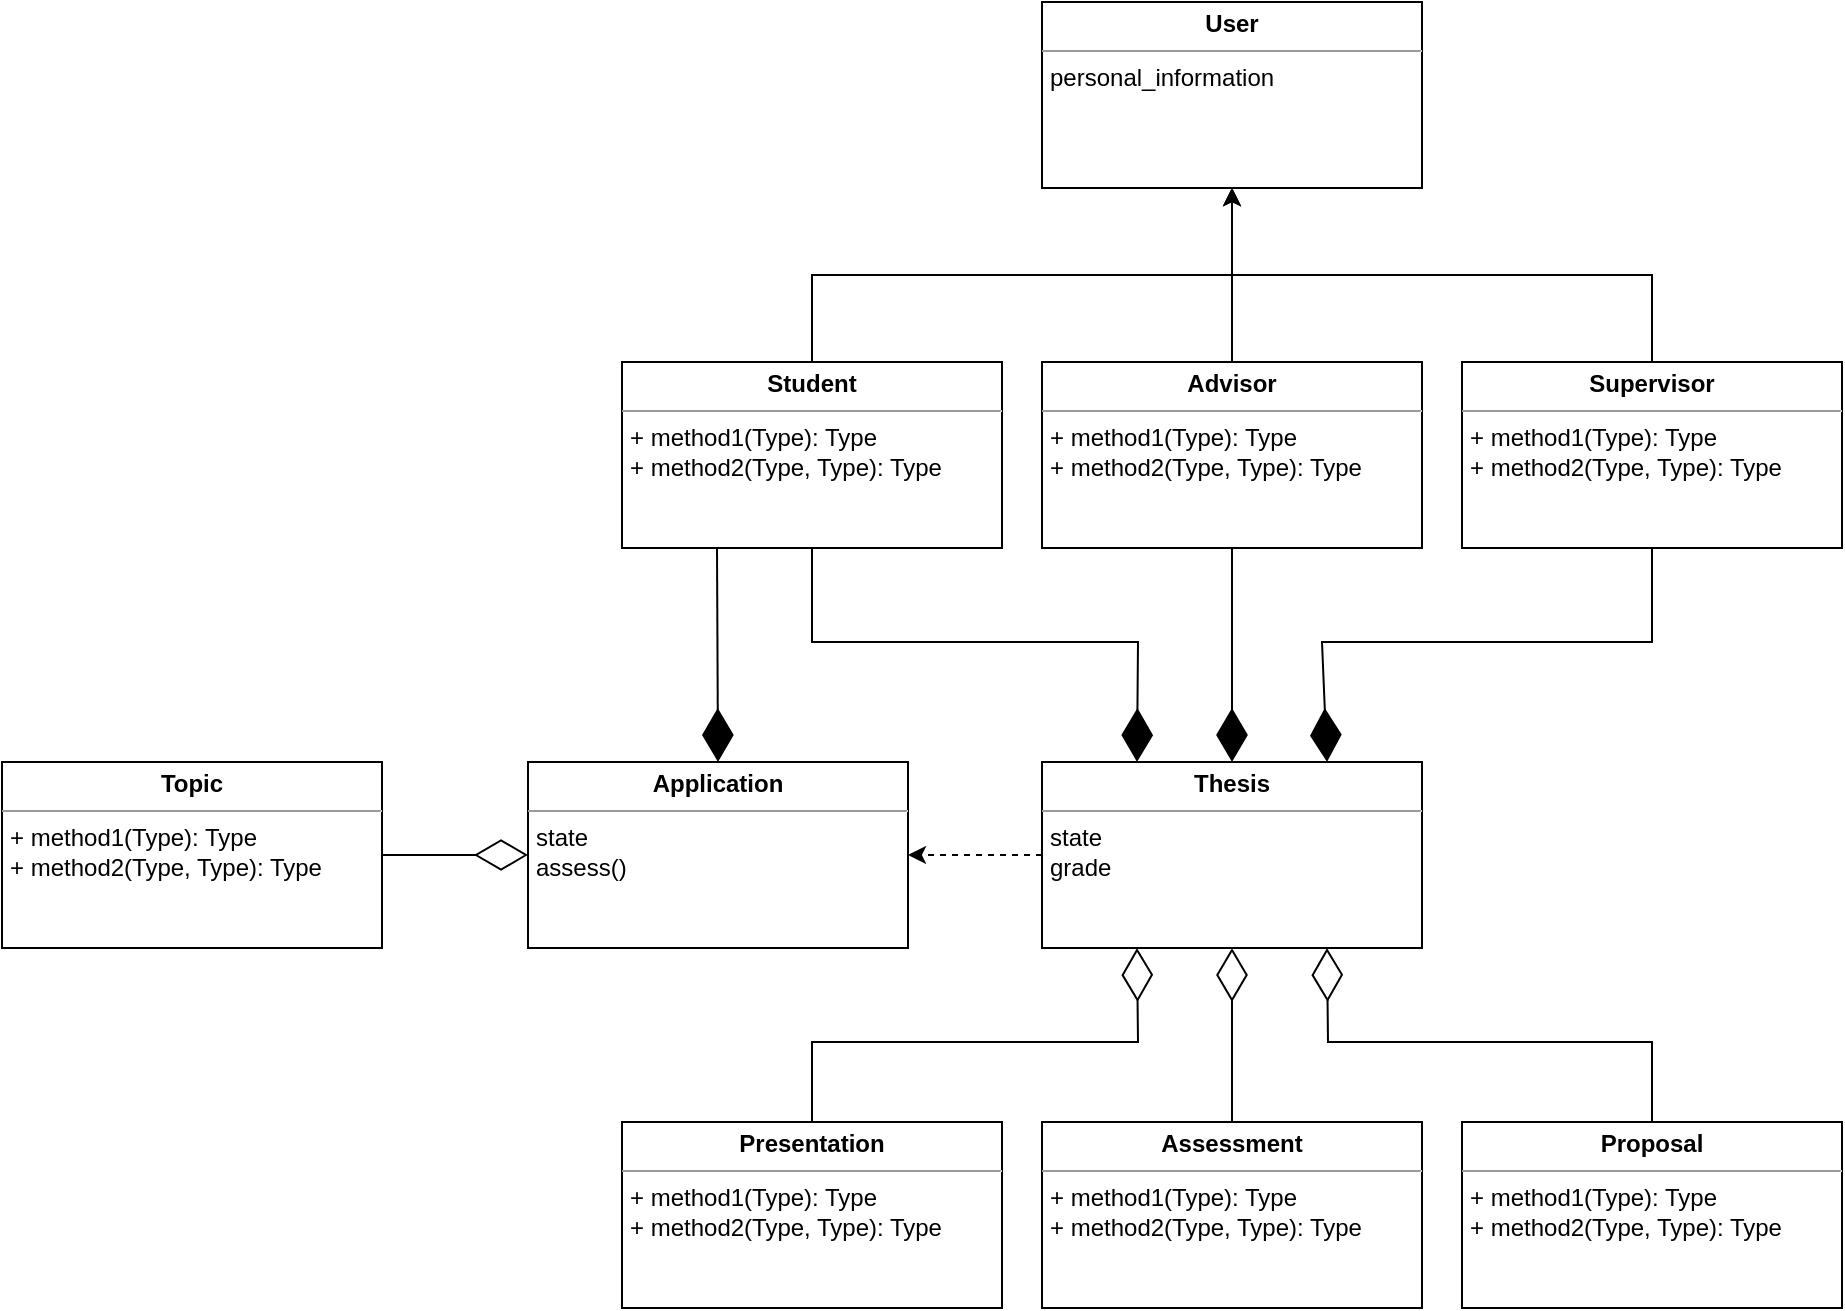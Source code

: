 <mxfile version="24.7.14">
  <diagram name="Page-1" id="c4acf3e9-155e-7222-9cf6-157b1a14988f">
    <mxGraphModel dx="1698" dy="1955" grid="1" gridSize="10" guides="1" tooltips="1" connect="1" arrows="1" fold="1" page="1" pageScale="1" pageWidth="850" pageHeight="1100" background="none" math="0" shadow="0">
      <root>
        <mxCell id="0" />
        <mxCell id="1" parent="0" />
        <mxCell id="QdO0fPRtk3mEZKDKFILt-8" style="edgeStyle=orthogonalEdgeStyle;rounded=0;orthogonalLoop=1;jettySize=auto;html=1;exitX=0.5;exitY=0;exitDx=0;exitDy=0;entryX=0.5;entryY=1;entryDx=0;entryDy=0;" edge="1" parent="1" source="5d2195bd80daf111-18" target="QdO0fPRtk3mEZKDKFILt-7">
          <mxGeometry relative="1" as="geometry" />
        </mxCell>
        <mxCell id="5d2195bd80daf111-18" value="&lt;p style=&quot;margin:0px;margin-top:4px;text-align:center;&quot;&gt;&lt;b&gt;Student&lt;/b&gt;&lt;/p&gt;&lt;hr size=&quot;1&quot;&gt;&lt;p style=&quot;margin:0px;margin-left:4px;&quot;&gt;+ method1(Type): Type&lt;br&gt;+ method2(Type, Type): Type&lt;/p&gt;" style="verticalAlign=top;align=left;overflow=fill;fontSize=12;fontFamily=Helvetica;html=1;rounded=0;shadow=0;comic=0;labelBackgroundColor=none;strokeWidth=1" parent="1" vertex="1">
          <mxGeometry x="360" y="100" width="190" height="93" as="geometry" />
        </mxCell>
        <mxCell id="QdO0fPRtk3mEZKDKFILt-9" style="edgeStyle=orthogonalEdgeStyle;rounded=0;orthogonalLoop=1;jettySize=auto;html=1;exitX=0.5;exitY=0;exitDx=0;exitDy=0;" edge="1" parent="1" source="QdO0fPRtk3mEZKDKFILt-1">
          <mxGeometry relative="1" as="geometry">
            <mxPoint x="665" y="13" as="targetPoint" />
          </mxGeometry>
        </mxCell>
        <mxCell id="QdO0fPRtk3mEZKDKFILt-1" value="&lt;p style=&quot;margin:0px;margin-top:4px;text-align:center;&quot;&gt;&lt;b&gt;Advisor&lt;/b&gt;&lt;/p&gt;&lt;hr size=&quot;1&quot;&gt;&lt;p style=&quot;margin:0px;margin-left:4px;&quot;&gt;+ method1(Type): Type&lt;br&gt;+ method2(Type, Type): Type&lt;/p&gt;" style="verticalAlign=top;align=left;overflow=fill;fontSize=12;fontFamily=Helvetica;html=1;rounded=0;shadow=0;comic=0;labelBackgroundColor=none;strokeWidth=1" vertex="1" parent="1">
          <mxGeometry x="570" y="100" width="190" height="93" as="geometry" />
        </mxCell>
        <mxCell id="QdO0fPRtk3mEZKDKFILt-10" style="edgeStyle=orthogonalEdgeStyle;rounded=0;orthogonalLoop=1;jettySize=auto;html=1;exitX=0.5;exitY=0;exitDx=0;exitDy=0;entryX=0.5;entryY=1;entryDx=0;entryDy=0;" edge="1" parent="1" source="QdO0fPRtk3mEZKDKFILt-2" target="QdO0fPRtk3mEZKDKFILt-7">
          <mxGeometry relative="1" as="geometry" />
        </mxCell>
        <mxCell id="QdO0fPRtk3mEZKDKFILt-2" value="&lt;p style=&quot;margin:0px;margin-top:4px;text-align:center;&quot;&gt;&lt;b&gt;Supervisor&lt;/b&gt;&lt;/p&gt;&lt;hr size=&quot;1&quot;&gt;&lt;p style=&quot;margin:0px;margin-left:4px;&quot;&gt;+ method1(Type): Type&lt;br&gt;+ method2(Type, Type): Type&lt;/p&gt;" style="verticalAlign=top;align=left;overflow=fill;fontSize=12;fontFamily=Helvetica;html=1;rounded=0;shadow=0;comic=0;labelBackgroundColor=none;strokeWidth=1" vertex="1" parent="1">
          <mxGeometry x="780" y="100" width="190" height="93" as="geometry" />
        </mxCell>
        <mxCell id="QdO0fPRtk3mEZKDKFILt-3" value="&lt;p style=&quot;margin:0px;margin-top:4px;text-align:center;&quot;&gt;&lt;b&gt;Topic&lt;/b&gt;&lt;/p&gt;&lt;hr size=&quot;1&quot;&gt;&lt;p style=&quot;margin:0px;margin-left:4px;&quot;&gt;+ method1(Type): Type&lt;br&gt;+ method2(Type, Type): Type&lt;/p&gt;" style="verticalAlign=top;align=left;overflow=fill;fontSize=12;fontFamily=Helvetica;html=1;rounded=0;shadow=0;comic=0;labelBackgroundColor=none;strokeWidth=1" vertex="1" parent="1">
          <mxGeometry x="50" y="300" width="190" height="93" as="geometry" />
        </mxCell>
        <mxCell id="QdO0fPRtk3mEZKDKFILt-25" style="edgeStyle=orthogonalEdgeStyle;rounded=0;orthogonalLoop=1;jettySize=auto;html=1;exitX=0;exitY=0.5;exitDx=0;exitDy=0;entryX=1;entryY=0.5;entryDx=0;entryDy=0;dashed=1;" edge="1" parent="1" source="QdO0fPRtk3mEZKDKFILt-5" target="QdO0fPRtk3mEZKDKFILt-4">
          <mxGeometry relative="1" as="geometry" />
        </mxCell>
        <mxCell id="QdO0fPRtk3mEZKDKFILt-4" value="&lt;p style=&quot;margin:0px;margin-top:4px;text-align:center;&quot;&gt;&lt;b&gt;Application&lt;/b&gt;&lt;/p&gt;&lt;hr size=&quot;1&quot;&gt;&lt;p style=&quot;margin:0px;margin-left:4px;&quot;&gt;state&lt;br&gt;assess()&lt;/p&gt;" style="verticalAlign=top;align=left;overflow=fill;fontSize=12;fontFamily=Helvetica;html=1;rounded=0;shadow=0;comic=0;labelBackgroundColor=none;strokeWidth=1" vertex="1" parent="1">
          <mxGeometry x="313" y="300" width="190" height="93" as="geometry" />
        </mxCell>
        <mxCell id="QdO0fPRtk3mEZKDKFILt-5" value="&lt;p style=&quot;margin:0px;margin-top:4px;text-align:center;&quot;&gt;&lt;b&gt;Thesis&lt;/b&gt;&lt;/p&gt;&lt;hr size=&quot;1&quot;&gt;&lt;p style=&quot;margin:0px;margin-left:4px;&quot;&gt;state&lt;/p&gt;&lt;p style=&quot;margin:0px;margin-left:4px;&quot;&gt;grade&lt;/p&gt;&lt;p style=&quot;margin:0px;margin-left:4px;&quot;&gt;&lt;br&gt;&lt;/p&gt;" style="verticalAlign=top;align=left;overflow=fill;fontSize=12;fontFamily=Helvetica;html=1;rounded=0;shadow=0;comic=0;labelBackgroundColor=none;strokeWidth=1" vertex="1" parent="1">
          <mxGeometry x="570" y="300" width="190" height="93" as="geometry" />
        </mxCell>
        <mxCell id="QdO0fPRtk3mEZKDKFILt-6" value="&lt;p style=&quot;margin:0px;margin-top:4px;text-align:center;&quot;&gt;&lt;b&gt;Presentation&lt;/b&gt;&lt;/p&gt;&lt;hr size=&quot;1&quot;&gt;&lt;p style=&quot;margin:0px;margin-left:4px;&quot;&gt;+ method1(Type): Type&lt;br&gt;+ method2(Type, Type): Type&lt;/p&gt;" style="verticalAlign=top;align=left;overflow=fill;fontSize=12;fontFamily=Helvetica;html=1;rounded=0;shadow=0;comic=0;labelBackgroundColor=none;strokeWidth=1" vertex="1" parent="1">
          <mxGeometry x="360" y="480" width="190" height="93" as="geometry" />
        </mxCell>
        <mxCell id="QdO0fPRtk3mEZKDKFILt-7" value="&lt;p style=&quot;margin:0px;margin-top:4px;text-align:center;&quot;&gt;&lt;b&gt;User&lt;/b&gt;&lt;/p&gt;&lt;hr size=&quot;1&quot;&gt;&lt;p style=&quot;margin:0px;margin-left:4px;&quot;&gt;personal_information&lt;/p&gt;" style="verticalAlign=top;align=left;overflow=fill;fontSize=12;fontFamily=Helvetica;html=1;rounded=0;shadow=0;comic=0;labelBackgroundColor=none;strokeWidth=1" vertex="1" parent="1">
          <mxGeometry x="570" y="-80" width="190" height="93" as="geometry" />
        </mxCell>
        <mxCell id="QdO0fPRtk3mEZKDKFILt-13" value="&lt;p style=&quot;margin:0px;margin-top:4px;text-align:center;&quot;&gt;&lt;b&gt;Assessment&lt;/b&gt;&lt;/p&gt;&lt;hr size=&quot;1&quot;&gt;&lt;p style=&quot;margin:0px;margin-left:4px;&quot;&gt;+ method1(Type): Type&lt;br&gt;+ method2(Type, Type): Type&lt;/p&gt;" style="verticalAlign=top;align=left;overflow=fill;fontSize=12;fontFamily=Helvetica;html=1;rounded=0;shadow=0;comic=0;labelBackgroundColor=none;strokeWidth=1" vertex="1" parent="1">
          <mxGeometry x="570" y="480" width="190" height="93" as="geometry" />
        </mxCell>
        <mxCell id="QdO0fPRtk3mEZKDKFILt-14" value="&lt;p style=&quot;margin:0px;margin-top:4px;text-align:center;&quot;&gt;&lt;b&gt;Proposal&lt;/b&gt;&lt;/p&gt;&lt;hr size=&quot;1&quot;&gt;&lt;p style=&quot;margin:0px;margin-left:4px;&quot;&gt;+ method1(Type): Type&lt;br&gt;+ method2(Type, Type): Type&lt;/p&gt;" style="verticalAlign=top;align=left;overflow=fill;fontSize=12;fontFamily=Helvetica;html=1;rounded=0;shadow=0;comic=0;labelBackgroundColor=none;strokeWidth=1" vertex="1" parent="1">
          <mxGeometry x="780" y="480" width="190" height="93" as="geometry" />
        </mxCell>
        <mxCell id="QdO0fPRtk3mEZKDKFILt-15" value="" style="endArrow=diamondThin;endFill=0;endSize=24;html=1;rounded=0;entryX=0.25;entryY=1;entryDx=0;entryDy=0;exitX=0.5;exitY=0;exitDx=0;exitDy=0;" edge="1" parent="1" source="QdO0fPRtk3mEZKDKFILt-6" target="QdO0fPRtk3mEZKDKFILt-5">
          <mxGeometry width="160" relative="1" as="geometry">
            <mxPoint x="450" y="450" as="sourcePoint" />
            <mxPoint x="610" y="450" as="targetPoint" />
            <Array as="points">
              <mxPoint x="455" y="440" />
              <mxPoint x="618" y="440" />
            </Array>
          </mxGeometry>
        </mxCell>
        <mxCell id="QdO0fPRtk3mEZKDKFILt-16" value="" style="endArrow=diamondThin;endFill=0;endSize=24;html=1;rounded=0;exitX=0.5;exitY=0;exitDx=0;exitDy=0;entryX=0.75;entryY=1;entryDx=0;entryDy=0;" edge="1" parent="1" source="QdO0fPRtk3mEZKDKFILt-14" target="QdO0fPRtk3mEZKDKFILt-5">
          <mxGeometry width="160" relative="1" as="geometry">
            <mxPoint x="900" y="483" as="sourcePoint" />
            <mxPoint x="985" y="350" as="targetPoint" />
            <Array as="points">
              <mxPoint x="875" y="440" />
              <mxPoint x="713" y="440" />
            </Array>
          </mxGeometry>
        </mxCell>
        <mxCell id="QdO0fPRtk3mEZKDKFILt-17" value="" style="endArrow=diamondThin;endFill=0;endSize=24;html=1;rounded=0;entryX=0.5;entryY=1;entryDx=0;entryDy=0;exitX=0.5;exitY=0;exitDx=0;exitDy=0;" edge="1" parent="1" source="QdO0fPRtk3mEZKDKFILt-13" target="QdO0fPRtk3mEZKDKFILt-5">
          <mxGeometry width="160" relative="1" as="geometry">
            <mxPoint x="700" y="473" as="sourcePoint" />
            <mxPoint x="785" y="340" as="targetPoint" />
          </mxGeometry>
        </mxCell>
        <mxCell id="QdO0fPRtk3mEZKDKFILt-20" value="" style="endArrow=diamondThin;endFill=1;endSize=24;html=1;rounded=0;exitX=0.5;exitY=1;exitDx=0;exitDy=0;entryX=0.25;entryY=0;entryDx=0;entryDy=0;" edge="1" parent="1" source="5d2195bd80daf111-18" target="QdO0fPRtk3mEZKDKFILt-5">
          <mxGeometry width="160" relative="1" as="geometry">
            <mxPoint x="410" y="230" as="sourcePoint" />
            <mxPoint x="570" y="230" as="targetPoint" />
            <Array as="points">
              <mxPoint x="455" y="240" />
              <mxPoint x="618" y="240" />
            </Array>
          </mxGeometry>
        </mxCell>
        <mxCell id="QdO0fPRtk3mEZKDKFILt-21" value="" style="endArrow=diamondThin;endFill=1;endSize=24;html=1;rounded=0;exitX=0.5;exitY=1;exitDx=0;exitDy=0;entryX=0.5;entryY=0;entryDx=0;entryDy=0;" edge="1" parent="1" source="QdO0fPRtk3mEZKDKFILt-1" target="QdO0fPRtk3mEZKDKFILt-5">
          <mxGeometry width="160" relative="1" as="geometry">
            <mxPoint x="660" y="203" as="sourcePoint" />
            <mxPoint x="823" y="310" as="targetPoint" />
          </mxGeometry>
        </mxCell>
        <mxCell id="QdO0fPRtk3mEZKDKFILt-22" value="" style="endArrow=diamondThin;endFill=1;endSize=24;html=1;rounded=0;exitX=0.5;exitY=1;exitDx=0;exitDy=0;entryX=0.75;entryY=0;entryDx=0;entryDy=0;" edge="1" parent="1" source="QdO0fPRtk3mEZKDKFILt-2" target="QdO0fPRtk3mEZKDKFILt-5">
          <mxGeometry width="160" relative="1" as="geometry">
            <mxPoint x="880" y="213" as="sourcePoint" />
            <mxPoint x="1043" y="320" as="targetPoint" />
            <Array as="points">
              <mxPoint x="875" y="240" />
              <mxPoint x="710" y="240" />
            </Array>
          </mxGeometry>
        </mxCell>
        <mxCell id="QdO0fPRtk3mEZKDKFILt-23" value="" style="endArrow=diamondThin;endFill=0;endSize=24;html=1;rounded=0;exitX=1;exitY=0.5;exitDx=0;exitDy=0;entryX=0;entryY=0.5;entryDx=0;entryDy=0;" edge="1" parent="1" source="QdO0fPRtk3mEZKDKFILt-3" target="QdO0fPRtk3mEZKDKFILt-4">
          <mxGeometry width="160" relative="1" as="geometry">
            <mxPoint x="240" y="410" as="sourcePoint" />
            <mxPoint x="400" y="410" as="targetPoint" />
          </mxGeometry>
        </mxCell>
        <mxCell id="QdO0fPRtk3mEZKDKFILt-24" value="" style="endArrow=diamondThin;endFill=1;endSize=24;html=1;rounded=0;exitX=0.25;exitY=1;exitDx=0;exitDy=0;entryX=0.5;entryY=0;entryDx=0;entryDy=0;" edge="1" parent="1" source="5d2195bd80daf111-18" target="QdO0fPRtk3mEZKDKFILt-4">
          <mxGeometry width="160" relative="1" as="geometry">
            <mxPoint x="340" y="250" as="sourcePoint" />
            <mxPoint x="500" y="250" as="targetPoint" />
          </mxGeometry>
        </mxCell>
      </root>
    </mxGraphModel>
  </diagram>
</mxfile>

